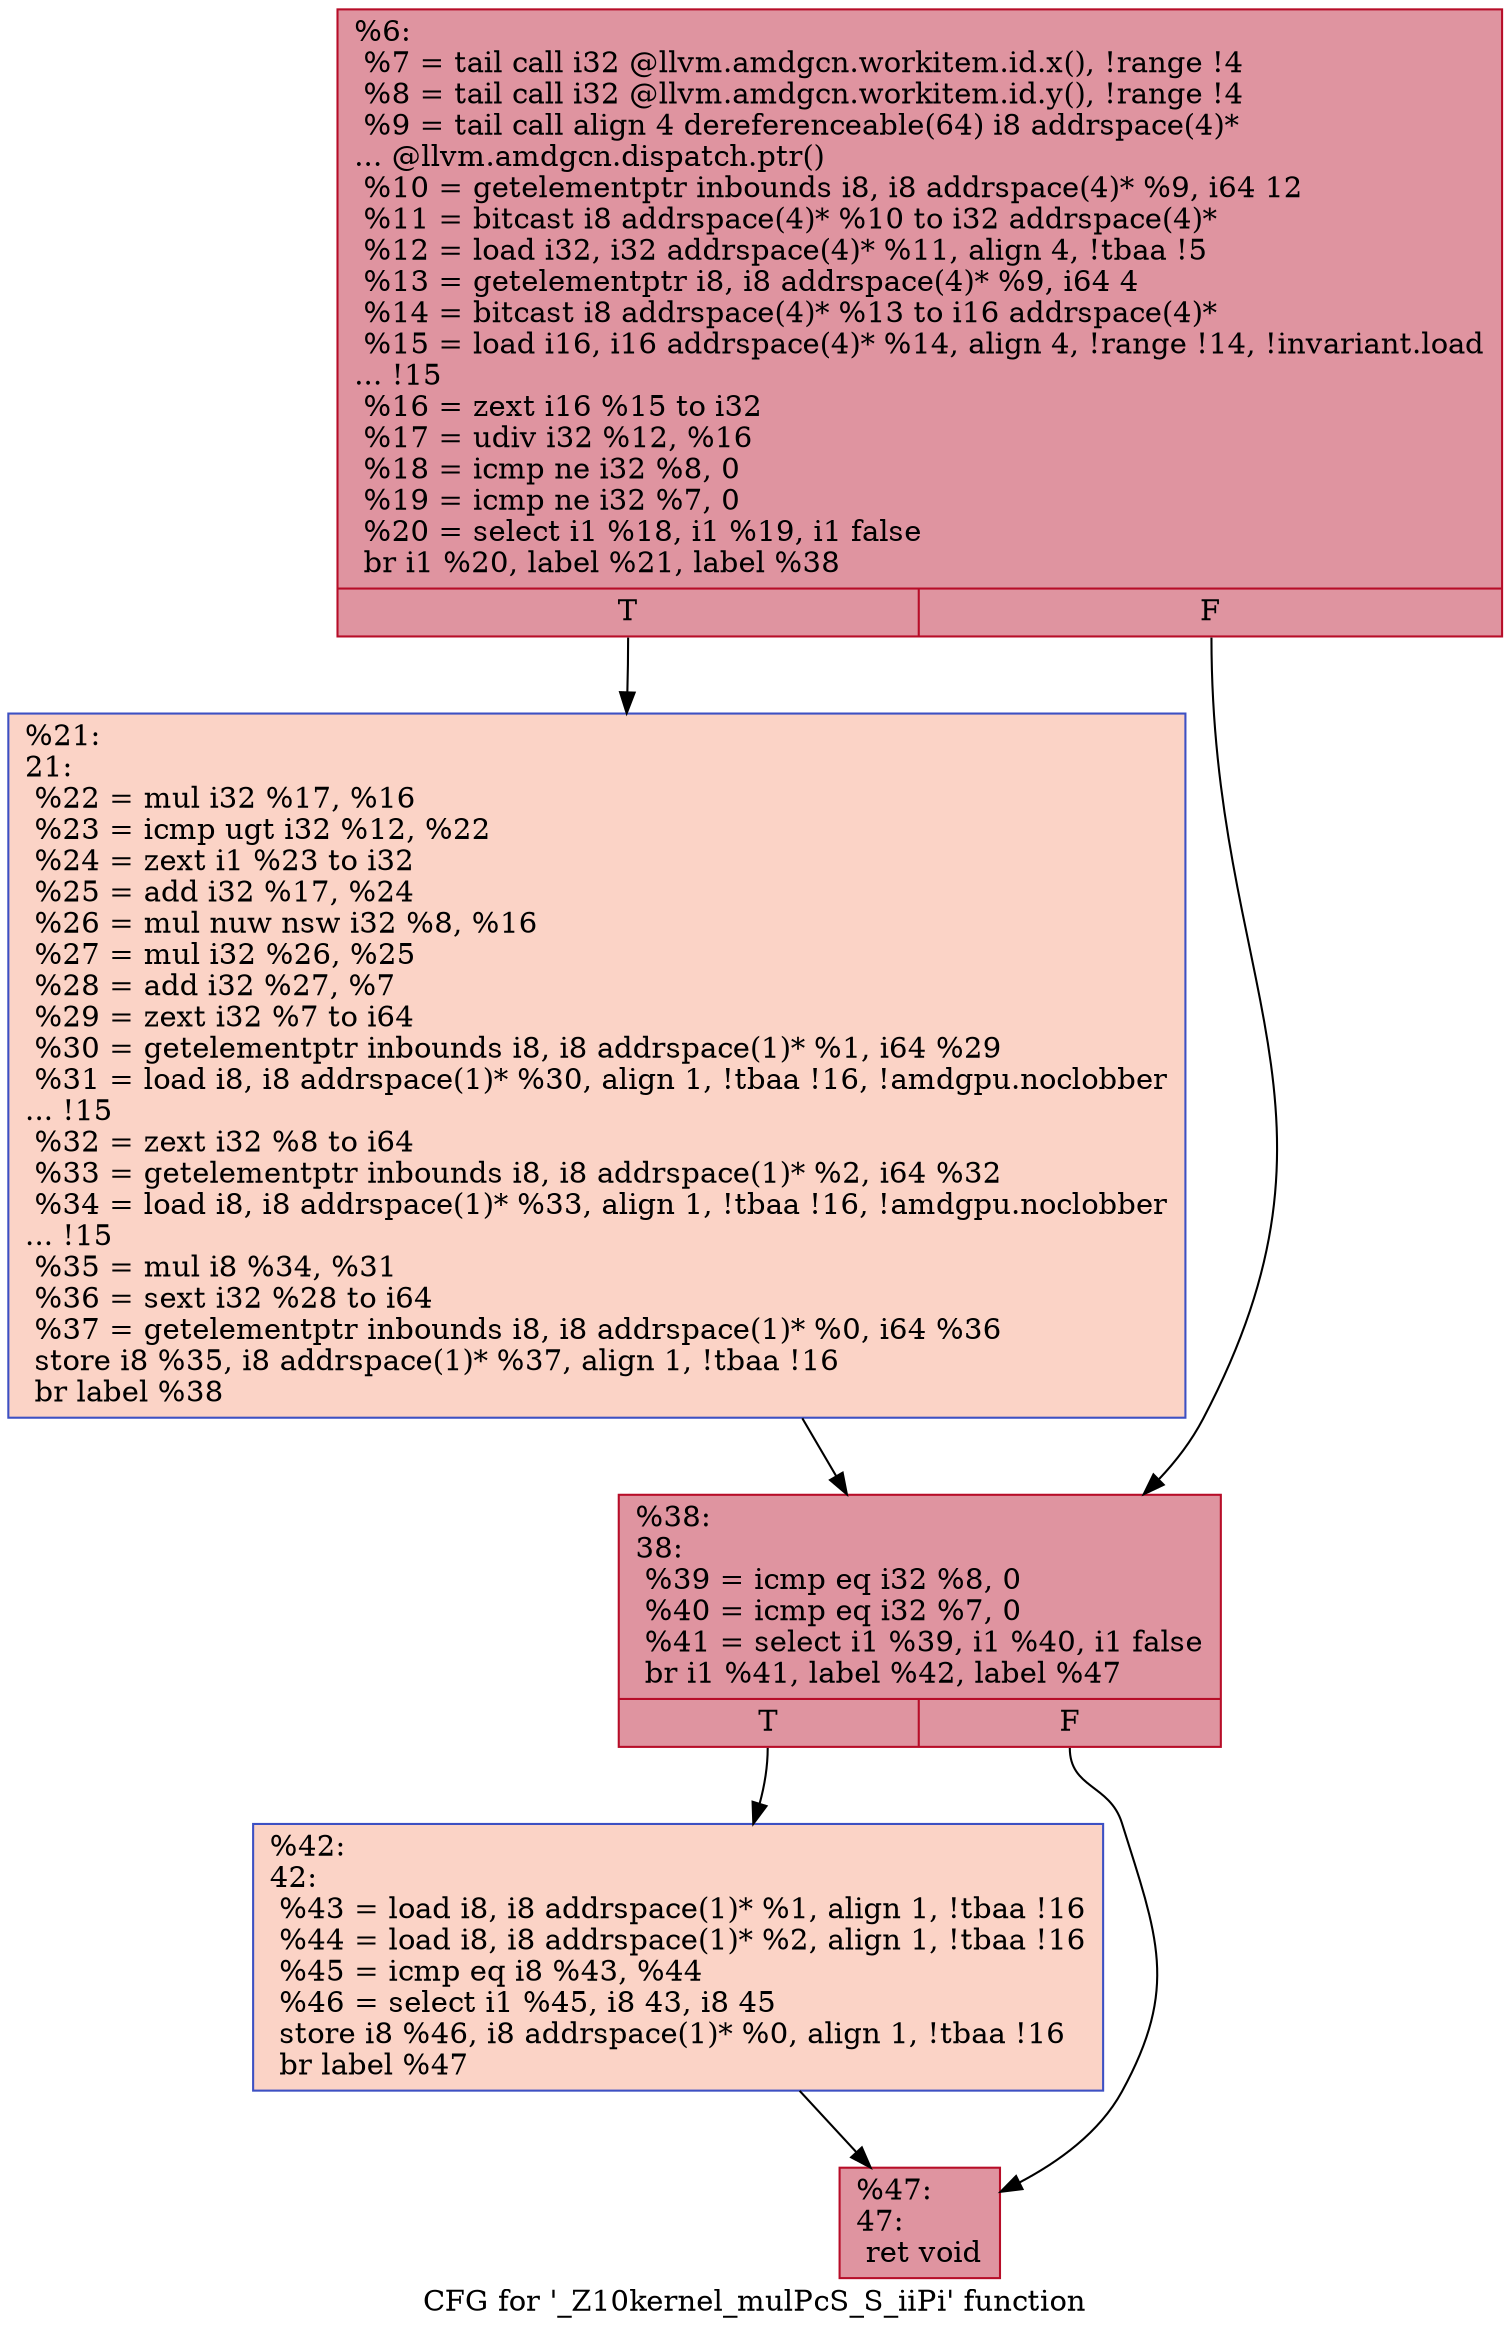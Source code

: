 digraph "CFG for '_Z10kernel_mulPcS_S_iiPi' function" {
	label="CFG for '_Z10kernel_mulPcS_S_iiPi' function";

	Node0x458f790 [shape=record,color="#b70d28ff", style=filled, fillcolor="#b70d2870",label="{%6:\l  %7 = tail call i32 @llvm.amdgcn.workitem.id.x(), !range !4\l  %8 = tail call i32 @llvm.amdgcn.workitem.id.y(), !range !4\l  %9 = tail call align 4 dereferenceable(64) i8 addrspace(4)*\l... @llvm.amdgcn.dispatch.ptr()\l  %10 = getelementptr inbounds i8, i8 addrspace(4)* %9, i64 12\l  %11 = bitcast i8 addrspace(4)* %10 to i32 addrspace(4)*\l  %12 = load i32, i32 addrspace(4)* %11, align 4, !tbaa !5\l  %13 = getelementptr i8, i8 addrspace(4)* %9, i64 4\l  %14 = bitcast i8 addrspace(4)* %13 to i16 addrspace(4)*\l  %15 = load i16, i16 addrspace(4)* %14, align 4, !range !14, !invariant.load\l... !15\l  %16 = zext i16 %15 to i32\l  %17 = udiv i32 %12, %16\l  %18 = icmp ne i32 %8, 0\l  %19 = icmp ne i32 %7, 0\l  %20 = select i1 %18, i1 %19, i1 false\l  br i1 %20, label %21, label %38\l|{<s0>T|<s1>F}}"];
	Node0x458f790:s0 -> Node0x4592070;
	Node0x458f790:s1 -> Node0x4592100;
	Node0x4592070 [shape=record,color="#3d50c3ff", style=filled, fillcolor="#f59c7d70",label="{%21:\l21:                                               \l  %22 = mul i32 %17, %16\l  %23 = icmp ugt i32 %12, %22\l  %24 = zext i1 %23 to i32\l  %25 = add i32 %17, %24\l  %26 = mul nuw nsw i32 %8, %16\l  %27 = mul i32 %26, %25\l  %28 = add i32 %27, %7\l  %29 = zext i32 %7 to i64\l  %30 = getelementptr inbounds i8, i8 addrspace(1)* %1, i64 %29\l  %31 = load i8, i8 addrspace(1)* %30, align 1, !tbaa !16, !amdgpu.noclobber\l... !15\l  %32 = zext i32 %8 to i64\l  %33 = getelementptr inbounds i8, i8 addrspace(1)* %2, i64 %32\l  %34 = load i8, i8 addrspace(1)* %33, align 1, !tbaa !16, !amdgpu.noclobber\l... !15\l  %35 = mul i8 %34, %31\l  %36 = sext i32 %28 to i64\l  %37 = getelementptr inbounds i8, i8 addrspace(1)* %0, i64 %36\l  store i8 %35, i8 addrspace(1)* %37, align 1, !tbaa !16\l  br label %38\l}"];
	Node0x4592070 -> Node0x4592100;
	Node0x4592100 [shape=record,color="#b70d28ff", style=filled, fillcolor="#b70d2870",label="{%38:\l38:                                               \l  %39 = icmp eq i32 %8, 0\l  %40 = icmp eq i32 %7, 0\l  %41 = select i1 %39, i1 %40, i1 false\l  br i1 %41, label %42, label %47\l|{<s0>T|<s1>F}}"];
	Node0x4592100:s0 -> Node0x4593c80;
	Node0x4592100:s1 -> Node0x4593cd0;
	Node0x4593c80 [shape=record,color="#3d50c3ff", style=filled, fillcolor="#f59c7d70",label="{%42:\l42:                                               \l  %43 = load i8, i8 addrspace(1)* %1, align 1, !tbaa !16\l  %44 = load i8, i8 addrspace(1)* %2, align 1, !tbaa !16\l  %45 = icmp eq i8 %43, %44\l  %46 = select i1 %45, i8 43, i8 45\l  store i8 %46, i8 addrspace(1)* %0, align 1, !tbaa !16\l  br label %47\l}"];
	Node0x4593c80 -> Node0x4593cd0;
	Node0x4593cd0 [shape=record,color="#b70d28ff", style=filled, fillcolor="#b70d2870",label="{%47:\l47:                                               \l  ret void\l}"];
}
